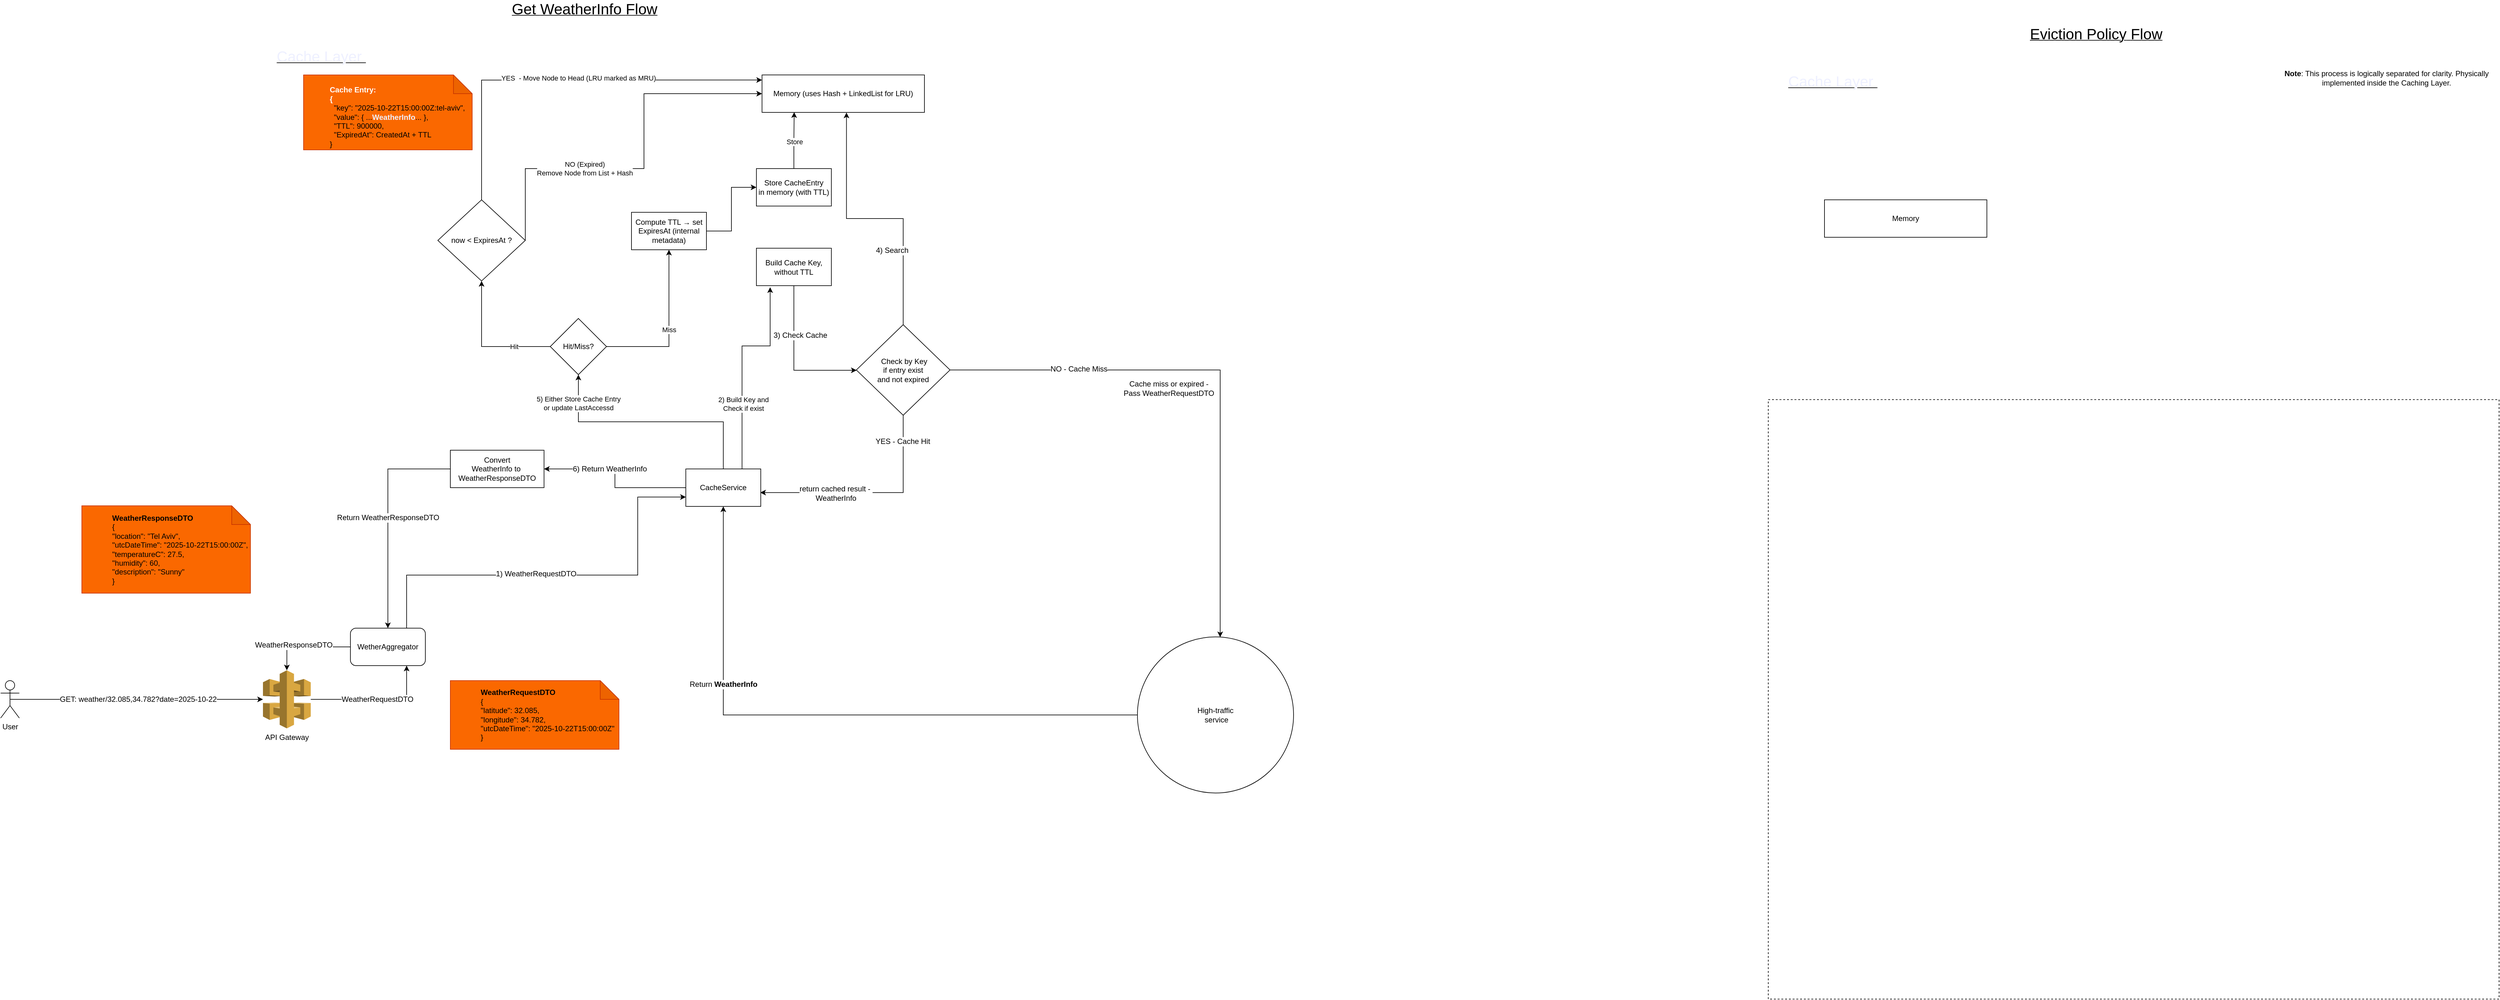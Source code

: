 <mxfile version="28.2.7">
  <diagram name="Page-1" id="XEiT1kLDCRGGdZglAhm5">
    <mxGraphModel dx="2091" dy="2826" grid="1" gridSize="10" guides="1" tooltips="1" connect="1" arrows="1" fold="1" page="1" pageScale="1" pageWidth="850" pageHeight="1100" math="0" shadow="0">
      <root>
        <mxCell id="0" />
        <mxCell id="1" parent="0" />
        <mxCell id="C_mojfmz8NE7oDex5nDW-30" style="edgeStyle=orthogonalEdgeStyle;rounded=0;orthogonalLoop=1;jettySize=auto;html=1;exitX=0.5;exitY=0.5;exitDx=0;exitDy=0;exitPerimeter=0;fontSize=12;" edge="1" parent="1" source="C_mojfmz8NE7oDex5nDW-32" target="C_mojfmz8NE7oDex5nDW-39">
          <mxGeometry relative="1" as="geometry" />
        </mxCell>
        <mxCell id="C_mojfmz8NE7oDex5nDW-31" value="&lt;font&gt;GET: weather/32.085,34.782?date=2025-10-22&lt;/font&gt;" style="edgeLabel;html=1;align=center;verticalAlign=middle;resizable=0;points=[];fontSize=12;" vertex="1" connectable="0" parent="C_mojfmz8NE7oDex5nDW-30">
          <mxGeometry x="-0.35" relative="1" as="geometry">
            <mxPoint x="73" as="offset" />
          </mxGeometry>
        </mxCell>
        <mxCell id="C_mojfmz8NE7oDex5nDW-32" value="User" style="shape=umlActor;verticalLabelPosition=bottom;verticalAlign=top;html=1;outlineConnect=0;fontSize=12;" vertex="1" parent="1">
          <mxGeometry x="-740" y="-620" width="30" height="60" as="geometry" />
        </mxCell>
        <mxCell id="C_mojfmz8NE7oDex5nDW-100" style="edgeStyle=orthogonalEdgeStyle;rounded=0;orthogonalLoop=1;jettySize=auto;html=1;exitX=0;exitY=0.5;exitDx=0;exitDy=0;entryX=0.5;entryY=1;entryDx=0;entryDy=0;fontSize=12;" edge="1" parent="1" source="C_mojfmz8NE7oDex5nDW-33" target="C_mojfmz8NE7oDex5nDW-58">
          <mxGeometry relative="1" as="geometry" />
        </mxCell>
        <mxCell id="C_mojfmz8NE7oDex5nDW-101" value="Return&amp;nbsp;&lt;b&gt;WeatherInfo&lt;/b&gt;" style="edgeLabel;html=1;align=center;verticalAlign=middle;resizable=0;points=[];fontSize=12;" vertex="1" connectable="0" parent="C_mojfmz8NE7oDex5nDW-100">
          <mxGeometry x="0.378" y="1" relative="1" as="geometry">
            <mxPoint x="1" y="-25" as="offset" />
          </mxGeometry>
        </mxCell>
        <mxCell id="C_mojfmz8NE7oDex5nDW-33" value="&lt;font&gt;High-traffic&lt;br&gt;&amp;nbsp;service&lt;/font&gt;" style="ellipse;whiteSpace=wrap;html=1;fontSize=12;" vertex="1" parent="1">
          <mxGeometry x="1080" y="-690" width="250" height="250" as="geometry" />
        </mxCell>
        <mxCell id="C_mojfmz8NE7oDex5nDW-36" value="Memory (uses Hash + LinkedList for LRU)" style="rounded=0;whiteSpace=wrap;html=1;fontSize=12;" vertex="1" parent="1">
          <mxGeometry x="479" y="-1590" width="260" height="60" as="geometry" />
        </mxCell>
        <mxCell id="C_mojfmz8NE7oDex5nDW-37" style="edgeStyle=orthogonalEdgeStyle;rounded=0;orthogonalLoop=1;jettySize=auto;html=1;entryX=0.75;entryY=1;entryDx=0;entryDy=0;fontSize=12;" edge="1" parent="1" source="C_mojfmz8NE7oDex5nDW-39" target="C_mojfmz8NE7oDex5nDW-51">
          <mxGeometry relative="1" as="geometry">
            <mxPoint x="80" y="-590" as="targetPoint" />
          </mxGeometry>
        </mxCell>
        <mxCell id="C_mojfmz8NE7oDex5nDW-38" value="&lt;span&gt;WeatherRequestDTO&lt;/span&gt;" style="edgeLabel;html=1;align=center;verticalAlign=middle;resizable=0;points=[];fontSize=12;" vertex="1" connectable="0" parent="C_mojfmz8NE7oDex5nDW-37">
          <mxGeometry x="-0.46" y="1" relative="1" as="geometry">
            <mxPoint x="50" y="1" as="offset" />
          </mxGeometry>
        </mxCell>
        <mxCell id="C_mojfmz8NE7oDex5nDW-39" value="&lt;span style=&quot;text-wrap-mode: wrap;&quot;&gt;API Gateway&lt;/span&gt;" style="outlineConnect=0;dashed=0;verticalLabelPosition=bottom;verticalAlign=top;align=center;html=1;shape=mxgraph.aws3.api_gateway;fillColor=#D9A741;gradientColor=none;fontSize=12;" vertex="1" parent="1">
          <mxGeometry x="-320" y="-636.5" width="76.5" height="93" as="geometry" />
        </mxCell>
        <mxCell id="C_mojfmz8NE7oDex5nDW-40" value="&lt;blockquote style=&quot;margin: 0 0 0 40px; border: none; padding: 0px;&quot;&gt;&lt;div&gt;&amp;nbsp;&amp;nbsp;&lt;/div&gt;&lt;b style=&quot;text-align: center; text-wrap-mode: nowrap;&quot;&gt;&lt;font style=&quot;color: light-dark(rgb(255, 255, 255), rgb(255, 255, 255));&quot;&gt;Cache Entry:&lt;br&gt;{&lt;br&gt;&lt;/font&gt;&lt;/b&gt;&lt;div&gt;&amp;nbsp; &quot;key&quot;: &quot;2025-10-22T15:00:00Z:tel-aviv&quot;,&lt;/div&gt;&lt;div&gt;&amp;nbsp; &quot;value&quot;: { ...&lt;span style=&quot;text-align: center; text-wrap-mode: nowrap;&quot;&gt;&lt;font style=&quot;color: light-dark(rgb(238, 240, 255), rgb(255, 255, 255));&quot;&gt;&lt;b&gt;WeatherInfo&lt;/b&gt;&lt;/font&gt;&lt;/span&gt;... },&lt;/div&gt;&lt;div&gt;&amp;nbsp; &quot;TTL&quot;: 900000,&lt;br&gt;&amp;nbsp; &quot;ExpiredAt&quot;:&amp;nbsp;CreatedAt + TTL&lt;br&gt;}&amp;nbsp;&lt;/div&gt;&lt;/blockquote&gt;" style="shape=note;whiteSpace=wrap;html=1;backgroundOutline=1;darkOpacity=0.05;fillColor=#fa6800;strokeColor=#C73500;fontColor=#000000;align=left;fontSize=12;" vertex="1" parent="1">
          <mxGeometry x="-255" y="-1590" width="270" height="120" as="geometry" />
        </mxCell>
        <mxCell id="C_mojfmz8NE7oDex5nDW-44" value="&lt;span&gt;&amp;nbsp;Check by Key &lt;br&gt;if entry exist &lt;br&gt;and not expired&lt;/span&gt;" style="rhombus;whiteSpace=wrap;html=1;fontSize=12;" vertex="1" parent="1">
          <mxGeometry x="630" y="-1190" width="150" height="145" as="geometry" />
        </mxCell>
        <mxCell id="C_mojfmz8NE7oDex5nDW-47" value="&lt;blockquote style=&quot;margin: 0 0 0 40px; border: none; padding: 0px;&quot;&gt;&lt;div&gt;&lt;font&gt;&amp;nbsp;&amp;nbsp;&lt;b style=&quot;background-color: transparent; text-wrap-mode: nowrap; text-align: center;&quot;&gt;WeatherRequestDTO&lt;/b&gt;&lt;/font&gt;&lt;/div&gt;&lt;div&gt;&lt;font&gt;&amp;nbsp;&amp;nbsp;&lt;span style=&quot;background-color: transparent;&quot;&gt;{&lt;/span&gt;&lt;br&gt;&lt;/font&gt;&lt;/div&gt;&lt;div&gt;&lt;font&gt;&amp;nbsp; &quot;latitude&quot;: 32.085,&lt;/font&gt;&lt;/div&gt;&lt;div&gt;&lt;font&gt;&amp;nbsp; &quot;longitude&quot;: 34.782,&lt;/font&gt;&lt;/div&gt;&lt;div&gt;&lt;font&gt;&amp;nbsp; &quot;utcDateTime&quot;: &quot;2025-10-22T15:00:00Z&quot;&lt;/font&gt;&lt;/div&gt;&lt;div&gt;&lt;font&gt;&amp;nbsp; }&lt;/font&gt;&lt;/div&gt;&lt;/blockquote&gt;" style="shape=note;whiteSpace=wrap;html=1;backgroundOutline=1;darkOpacity=0.05;fillColor=#fa6800;strokeColor=#C73500;fontColor=#000000;align=left;fontSize=12;" vertex="1" parent="1">
          <mxGeometry x="-20" y="-620" width="270" height="110" as="geometry" />
        </mxCell>
        <mxCell id="C_mojfmz8NE7oDex5nDW-49" style="edgeStyle=orthogonalEdgeStyle;rounded=0;orthogonalLoop=1;jettySize=auto;html=1;exitX=0.75;exitY=0;exitDx=0;exitDy=0;entryX=0;entryY=0.75;entryDx=0;entryDy=0;fontSize=12;" edge="1" parent="1" source="C_mojfmz8NE7oDex5nDW-51" target="C_mojfmz8NE7oDex5nDW-58">
          <mxGeometry relative="1" as="geometry">
            <Array as="points">
              <mxPoint x="-90" y="-789" />
              <mxPoint x="280" y="-789" />
              <mxPoint x="280" y="-914" />
            </Array>
          </mxGeometry>
        </mxCell>
        <mxCell id="C_mojfmz8NE7oDex5nDW-50" value="&lt;span&gt;1) WeatherRequestDTO&lt;/span&gt;" style="edgeLabel;html=1;align=center;verticalAlign=middle;resizable=0;points=[];fontSize=12;" vertex="1" connectable="0" parent="C_mojfmz8NE7oDex5nDW-49">
          <mxGeometry x="-0.113" y="2" relative="1" as="geometry">
            <mxPoint as="offset" />
          </mxGeometry>
        </mxCell>
        <mxCell id="C_mojfmz8NE7oDex5nDW-51" value="WetherAggregator" style="rounded=1;whiteSpace=wrap;html=1;fontSize=12;" vertex="1" parent="1">
          <mxGeometry x="-180" y="-704" width="120" height="60" as="geometry" />
        </mxCell>
        <mxCell id="C_mojfmz8NE7oDex5nDW-52" style="edgeStyle=orthogonalEdgeStyle;rounded=0;orthogonalLoop=1;jettySize=auto;html=1;entryX=0.5;entryY=0;entryDx=0;entryDy=0;entryPerimeter=0;fontSize=12;" edge="1" parent="1" source="C_mojfmz8NE7oDex5nDW-51" target="C_mojfmz8NE7oDex5nDW-39">
          <mxGeometry relative="1" as="geometry" />
        </mxCell>
        <mxCell id="C_mojfmz8NE7oDex5nDW-53" value="&lt;span&gt;WeatherResponseDTO&lt;/span&gt;" style="edgeLabel;html=1;align=center;verticalAlign=middle;resizable=0;points=[];fontSize=12;" vertex="1" connectable="0" parent="C_mojfmz8NE7oDex5nDW-52">
          <mxGeometry x="0.318" y="-3" relative="1" as="geometry">
            <mxPoint as="offset" />
          </mxGeometry>
        </mxCell>
        <mxCell id="C_mojfmz8NE7oDex5nDW-56" style="edgeStyle=orthogonalEdgeStyle;rounded=0;orthogonalLoop=1;jettySize=auto;html=1;exitX=0;exitY=0.5;exitDx=0;exitDy=0;fontSize=12;" edge="1" parent="1" source="C_mojfmz8NE7oDex5nDW-104" target="C_mojfmz8NE7oDex5nDW-51">
          <mxGeometry relative="1" as="geometry" />
        </mxCell>
        <mxCell id="C_mojfmz8NE7oDex5nDW-57" value="Return&amp;nbsp;&lt;span&gt;WeatherResponseDTO&lt;/span&gt;" style="edgeLabel;html=1;align=center;verticalAlign=middle;resizable=0;points=[];fontSize=12;" vertex="1" connectable="0" parent="C_mojfmz8NE7oDex5nDW-56">
          <mxGeometry x="0.002" relative="1" as="geometry">
            <mxPoint as="offset" />
          </mxGeometry>
        </mxCell>
        <mxCell id="C_mojfmz8NE7oDex5nDW-105" style="edgeStyle=orthogonalEdgeStyle;rounded=0;orthogonalLoop=1;jettySize=auto;html=1;exitX=0;exitY=0.5;exitDx=0;exitDy=0;entryX=1;entryY=0.5;entryDx=0;entryDy=0;fontSize=12;" edge="1" parent="1" source="C_mojfmz8NE7oDex5nDW-58" target="C_mojfmz8NE7oDex5nDW-104">
          <mxGeometry relative="1" as="geometry" />
        </mxCell>
        <mxCell id="C_mojfmz8NE7oDex5nDW-106" value="&lt;span&gt;6) Return WeatherInfo&lt;/span&gt;" style="edgeLabel;html=1;align=center;verticalAlign=middle;resizable=0;points=[];fontSize=12;" vertex="1" connectable="0" parent="C_mojfmz8NE7oDex5nDW-105">
          <mxGeometry x="0.395" y="1" relative="1" as="geometry">
            <mxPoint x="27" y="-1" as="offset" />
          </mxGeometry>
        </mxCell>
        <mxCell id="C_mojfmz8NE7oDex5nDW-189" style="edgeStyle=orthogonalEdgeStyle;rounded=0;orthogonalLoop=1;jettySize=auto;html=1;exitX=0.5;exitY=0;exitDx=0;exitDy=0;entryX=0.5;entryY=1;entryDx=0;entryDy=0;" edge="1" parent="1" source="C_mojfmz8NE7oDex5nDW-58" target="C_mojfmz8NE7oDex5nDW-109">
          <mxGeometry relative="1" as="geometry" />
        </mxCell>
        <mxCell id="C_mojfmz8NE7oDex5nDW-190" value="5) Either Store Cache Entry&lt;br&gt;or update LastAccessd" style="edgeLabel;html=1;align=center;verticalAlign=middle;resizable=0;points=[];" vertex="1" connectable="0" parent="C_mojfmz8NE7oDex5nDW-189">
          <mxGeometry x="0.766" relative="1" as="geometry">
            <mxPoint y="1" as="offset" />
          </mxGeometry>
        </mxCell>
        <mxCell id="C_mojfmz8NE7oDex5nDW-58" value="CacheService" style="rounded=0;whiteSpace=wrap;html=1;fontSize=12;" vertex="1" parent="1">
          <mxGeometry x="357" y="-959" width="120" height="60" as="geometry" />
        </mxCell>
        <mxCell id="C_mojfmz8NE7oDex5nDW-78" style="edgeStyle=orthogonalEdgeStyle;rounded=0;orthogonalLoop=1;jettySize=auto;html=1;fontSize=12;exitX=0.5;exitY=1;exitDx=0;exitDy=0;" edge="1" parent="1" source="C_mojfmz8NE7oDex5nDW-61" target="C_mojfmz8NE7oDex5nDW-44">
          <mxGeometry relative="1" as="geometry">
            <Array as="points">
              <mxPoint x="530" y="-1117" />
            </Array>
          </mxGeometry>
        </mxCell>
        <mxCell id="C_mojfmz8NE7oDex5nDW-94" value="3)&amp;nbsp;Check Cache" style="edgeLabel;html=1;align=center;verticalAlign=middle;resizable=0;points=[];fontSize=12;" vertex="1" connectable="0" parent="C_mojfmz8NE7oDex5nDW-78">
          <mxGeometry x="-0.2" y="3" relative="1" as="geometry">
            <mxPoint x="7" y="-15" as="offset" />
          </mxGeometry>
        </mxCell>
        <mxCell id="C_mojfmz8NE7oDex5nDW-61" value="Build Cache Key, without TTL" style="rounded=0;whiteSpace=wrap;html=1;fontSize=12;" vertex="1" parent="1">
          <mxGeometry x="470" y="-1312.5" width="120" height="60" as="geometry" />
        </mxCell>
        <mxCell id="C_mojfmz8NE7oDex5nDW-67" value="&lt;blockquote style=&quot;margin: 0 0 0 40px; border: none; padding: 0px;&quot;&gt;&lt;div&gt;&lt;font&gt;&amp;nbsp;&amp;nbsp;&lt;/font&gt;&lt;b style=&quot;background-color: transparent; text-wrap-mode: nowrap; text-align: center; color: light-dark(rgb(0, 0, 0), rgb(237, 237, 237));&quot;&gt;WeatherResponseDTO&lt;/b&gt;&lt;/div&gt;&lt;div&gt;&lt;font&gt;&amp;nbsp;&amp;nbsp;&lt;span style=&quot;background-color: transparent;&quot;&gt;{&lt;/span&gt;&lt;br&gt;&lt;/font&gt;&lt;/div&gt;&lt;div&gt;&lt;font&gt;&amp;nbsp;&lt;/font&gt;&lt;span style=&quot;background-color: transparent;&quot;&gt;&amp;nbsp;&quot;location&quot;: &quot;Tel Aviv&quot;,&lt;/span&gt;&lt;/div&gt;&lt;div&gt;&amp;nbsp; &quot;utcDateTime&quot;: &quot;2025-10-22T15:00:00Z&quot;,&lt;/div&gt;&lt;div&gt;&amp;nbsp; &quot;temperatureC&quot;: 27.5,&lt;/div&gt;&lt;div&gt;&amp;nbsp; &quot;humidity&quot;: 60,&lt;/div&gt;&lt;div&gt;&amp;nbsp; &quot;description&quot;: &quot;Sunny&quot;&lt;/div&gt;&lt;div&gt;&lt;font&gt;&amp;nbsp; }&lt;/font&gt;&lt;/div&gt;&lt;/blockquote&gt;" style="shape=note;whiteSpace=wrap;html=1;backgroundOutline=1;darkOpacity=0.05;fillColor=#fa6800;strokeColor=#C73500;fontColor=#000000;align=left;fontSize=12;" vertex="1" parent="1">
          <mxGeometry x="-610" y="-900" width="270" height="140" as="geometry" />
        </mxCell>
        <mxCell id="C_mojfmz8NE7oDex5nDW-75" style="edgeStyle=orthogonalEdgeStyle;rounded=0;orthogonalLoop=1;jettySize=auto;html=1;entryX=0.52;entryY=1.004;entryDx=0;entryDy=0;entryPerimeter=0;fontSize=12;" edge="1" parent="1" source="C_mojfmz8NE7oDex5nDW-44" target="C_mojfmz8NE7oDex5nDW-36">
          <mxGeometry relative="1" as="geometry" />
        </mxCell>
        <mxCell id="C_mojfmz8NE7oDex5nDW-95" value="4) Search" style="edgeLabel;html=1;align=center;verticalAlign=middle;resizable=0;points=[];fontSize=12;" vertex="1" connectable="0" parent="C_mojfmz8NE7oDex5nDW-75">
          <mxGeometry x="0.064" relative="1" as="geometry">
            <mxPoint x="41" y="51" as="offset" />
          </mxGeometry>
        </mxCell>
        <mxCell id="C_mojfmz8NE7oDex5nDW-80" style="edgeStyle=orthogonalEdgeStyle;rounded=0;orthogonalLoop=1;jettySize=auto;html=1;exitX=0.5;exitY=1;exitDx=0;exitDy=0;entryX=0.993;entryY=0.631;entryDx=0;entryDy=0;entryPerimeter=0;fontSize=12;" edge="1" parent="1" source="C_mojfmz8NE7oDex5nDW-44" target="C_mojfmz8NE7oDex5nDW-58">
          <mxGeometry relative="1" as="geometry">
            <mxPoint x="675" y="-1006.5" as="sourcePoint" />
          </mxGeometry>
        </mxCell>
        <mxCell id="C_mojfmz8NE7oDex5nDW-81" value="return cached result -&amp;nbsp;&lt;br&gt;&lt;span&gt;WeatherInfo&lt;/span&gt;" style="edgeLabel;html=1;align=center;verticalAlign=middle;resizable=0;points=[];fontSize=12;" vertex="1" connectable="0" parent="C_mojfmz8NE7oDex5nDW-80">
          <mxGeometry x="0.573" y="1" relative="1" as="geometry">
            <mxPoint x="45" as="offset" />
          </mxGeometry>
        </mxCell>
        <mxCell id="C_mojfmz8NE7oDex5nDW-84" value="YES - Cache Hit" style="edgeLabel;html=1;align=center;verticalAlign=middle;resizable=0;points=[];fontSize=12;" vertex="1" connectable="0" parent="C_mojfmz8NE7oDex5nDW-80">
          <mxGeometry x="-0.763" y="-1" relative="1" as="geometry">
            <mxPoint as="offset" />
          </mxGeometry>
        </mxCell>
        <mxCell id="C_mojfmz8NE7oDex5nDW-96" style="edgeStyle=orthogonalEdgeStyle;rounded=0;orthogonalLoop=1;jettySize=auto;html=1;exitX=1;exitY=0.5;exitDx=0;exitDy=0;entryX=0.53;entryY=0.002;entryDx=0;entryDy=0;entryPerimeter=0;fontSize=12;" edge="1" parent="1" source="C_mojfmz8NE7oDex5nDW-44" target="C_mojfmz8NE7oDex5nDW-33">
          <mxGeometry relative="1" as="geometry" />
        </mxCell>
        <mxCell id="C_mojfmz8NE7oDex5nDW-98" value="NO - Cache Miss" style="edgeLabel;html=1;align=center;verticalAlign=middle;resizable=0;points=[];fontSize=12;" vertex="1" connectable="0" parent="C_mojfmz8NE7oDex5nDW-96">
          <mxGeometry x="-0.522" y="2" relative="1" as="geometry">
            <mxPoint as="offset" />
          </mxGeometry>
        </mxCell>
        <mxCell id="C_mojfmz8NE7oDex5nDW-99" value="Cache miss or expired -&lt;br&gt;Pass&amp;nbsp;&lt;span&gt;WeatherRequestDTO&lt;/span&gt;" style="edgeLabel;html=1;align=center;verticalAlign=middle;resizable=0;points=[];fontSize=12;" vertex="1" connectable="0" parent="C_mojfmz8NE7oDex5nDW-96">
          <mxGeometry x="-0.232" y="-2" relative="1" as="geometry">
            <mxPoint x="19" y="27" as="offset" />
          </mxGeometry>
        </mxCell>
        <mxCell id="C_mojfmz8NE7oDex5nDW-104" value="Convert&lt;br&gt;WeatherInfo to&amp;nbsp;&lt;br&gt;&lt;span style=&quot;text-wrap-mode: nowrap;&quot;&gt;WeatherResponseDTO&lt;/span&gt;" style="rounded=0;whiteSpace=wrap;html=1;fontSize=12;" vertex="1" parent="1">
          <mxGeometry x="-20" y="-989" width="150" height="60" as="geometry" />
        </mxCell>
        <mxCell id="C_mojfmz8NE7oDex5nDW-113" value="Hit" style="edgeStyle=orthogonalEdgeStyle;rounded=0;orthogonalLoop=1;jettySize=auto;html=1;exitX=0;exitY=0.5;exitDx=0;exitDy=0;entryX=0.5;entryY=1;entryDx=0;entryDy=0;" edge="1" parent="1" source="C_mojfmz8NE7oDex5nDW-109" target="C_mojfmz8NE7oDex5nDW-194">
          <mxGeometry x="-0.455" relative="1" as="geometry">
            <mxPoint x="280" y="-1560" as="targetPoint" />
            <Array as="points">
              <mxPoint x="30" y="-1155" />
            </Array>
            <mxPoint as="offset" />
          </mxGeometry>
        </mxCell>
        <mxCell id="C_mojfmz8NE7oDex5nDW-120" value="Miss" style="edgeStyle=orthogonalEdgeStyle;rounded=0;orthogonalLoop=1;jettySize=auto;html=1;exitX=1;exitY=0.5;exitDx=0;exitDy=0;" edge="1" parent="1" source="C_mojfmz8NE7oDex5nDW-109" target="C_mojfmz8NE7oDex5nDW-191">
          <mxGeometry relative="1" as="geometry" />
        </mxCell>
        <mxCell id="C_mojfmz8NE7oDex5nDW-109" value="Hit/Miss?" style="rhombus;whiteSpace=wrap;html=1;fontSize=12;" vertex="1" parent="1">
          <mxGeometry x="140" y="-1200" width="90" height="90" as="geometry" />
        </mxCell>
        <mxCell id="C_mojfmz8NE7oDex5nDW-116" value="&lt;span&gt;&lt;span style=&quot;text-wrap-mode: nowrap;&quot;&gt;Store&lt;/span&gt;&lt;span style=&quot;text-wrap-mode: nowrap;&quot;&gt;&amp;nbsp;&lt;/span&gt;&lt;/span&gt;&lt;span style=&quot;text-wrap-mode: nowrap;&quot;&gt;CacheEntry&lt;br&gt;&lt;/span&gt;&lt;span style=&quot;text-wrap-mode: nowrap;&quot;&gt;in memory (with TTL)&lt;/span&gt;" style="rounded=0;whiteSpace=wrap;html=1;fontSize=12;" vertex="1" parent="1">
          <mxGeometry x="470" y="-1440" width="120" height="60" as="geometry" />
        </mxCell>
        <mxCell id="C_mojfmz8NE7oDex5nDW-117" style="edgeStyle=orthogonalEdgeStyle;rounded=0;orthogonalLoop=1;jettySize=auto;html=1;exitX=0.5;exitY=0;exitDx=0;exitDy=0;entryX=0.198;entryY=0.995;entryDx=0;entryDy=0;entryPerimeter=0;" edge="1" parent="1" source="C_mojfmz8NE7oDex5nDW-116" target="C_mojfmz8NE7oDex5nDW-36">
          <mxGeometry relative="1" as="geometry" />
        </mxCell>
        <mxCell id="C_mojfmz8NE7oDex5nDW-124" value="Store" style="edgeLabel;html=1;align=center;verticalAlign=middle;resizable=0;points=[];" vertex="1" connectable="0" parent="C_mojfmz8NE7oDex5nDW-117">
          <mxGeometry x="-0.053" y="-1" relative="1" as="geometry">
            <mxPoint as="offset" />
          </mxGeometry>
        </mxCell>
        <mxCell id="C_mojfmz8NE7oDex5nDW-118" style="edgeStyle=orthogonalEdgeStyle;rounded=0;orthogonalLoop=1;jettySize=auto;html=1;exitX=0.75;exitY=0;exitDx=0;exitDy=0;" edge="1" parent="1" source="C_mojfmz8NE7oDex5nDW-58">
          <mxGeometry relative="1" as="geometry">
            <mxPoint x="480" y="-1060" as="sourcePoint" />
            <mxPoint x="492" y="-1250" as="targetPoint" />
            <Array as="points">
              <mxPoint x="447" y="-1156" />
              <mxPoint x="492" y="-1156" />
            </Array>
          </mxGeometry>
        </mxCell>
        <mxCell id="C_mojfmz8NE7oDex5nDW-125" value="2) Build Key and&lt;br&gt;Check if exist" style="edgeLabel;html=1;align=center;verticalAlign=middle;resizable=0;points=[];" vertex="1" connectable="0" parent="C_mojfmz8NE7oDex5nDW-118">
          <mxGeometry x="-0.325" y="-2" relative="1" as="geometry">
            <mxPoint y="9" as="offset" />
          </mxGeometry>
        </mxCell>
        <mxCell id="C_mojfmz8NE7oDex5nDW-126" value="&lt;u&gt;&lt;font style=&quot;font-size: 24px;&quot;&gt;Get&amp;nbsp;&lt;span style=&quot;text-wrap-mode: nowrap;&quot;&gt;WeatherInfo &lt;/span&gt;&lt;span style=&quot;text-wrap-mode: nowrap;&quot;&gt;Flow&lt;/span&gt;&lt;/font&gt;&lt;/u&gt;" style="text;html=1;whiteSpace=wrap;strokeColor=none;fillColor=none;align=center;verticalAlign=middle;rounded=0;" vertex="1" parent="1">
          <mxGeometry y="-1710" width="390" height="30" as="geometry" />
        </mxCell>
        <mxCell id="C_mojfmz8NE7oDex5nDW-131" value="&lt;u style=&quot;forced-color-adjust: none; font-family: Helvetica; font-size: 12px; font-style: normal; font-variant-ligatures: normal; font-variant-caps: normal; font-weight: 400; letter-spacing: normal; orphans: 2; text-align: center; text-indent: 0px; text-transform: none; widows: 2; word-spacing: 0px; -webkit-text-stroke-width: 0px; white-space: normal; box-shadow: none !important;&quot;&gt;&lt;font style=&quot;forced-color-adjust: none; font-size: 24px; box-shadow: none !important; color: light-dark(rgb(238, 240, 255), rgb(255, 255, 255));&quot;&gt;Cache Layer&amp;nbsp;&lt;/font&gt;&lt;/u&gt;" style="text;whiteSpace=wrap;html=1;" vertex="1" parent="1">
          <mxGeometry x="-300" y="-1640" width="150" height="40" as="geometry" />
        </mxCell>
        <mxCell id="C_mojfmz8NE7oDex5nDW-132" value="" style="rounded=0;whiteSpace=wrap;html=1;dashed=1;" vertex="1" parent="1">
          <mxGeometry x="2090" y="-1070" width="1170" height="960" as="geometry" />
        </mxCell>
        <mxCell id="C_mojfmz8NE7oDex5nDW-139" value="Memory" style="rounded=0;whiteSpace=wrap;html=1;fontSize=12;" vertex="1" parent="1">
          <mxGeometry x="2180" y="-1390" width="260" height="60" as="geometry" />
        </mxCell>
        <mxCell id="C_mojfmz8NE7oDex5nDW-183" value="&lt;u&gt;&lt;font style=&quot;font-size: 24px;&quot;&gt;Eviction Policy&lt;span style=&quot;text-wrap-mode: nowrap;&quot;&gt;&amp;nbsp;&lt;/span&gt;&lt;span style=&quot;text-wrap-mode: nowrap;&quot;&gt;Flow&lt;/span&gt;&lt;/font&gt;&lt;/u&gt;" style="text;html=1;whiteSpace=wrap;strokeColor=none;fillColor=none;align=center;verticalAlign=middle;rounded=0;" vertex="1" parent="1">
          <mxGeometry x="2420" y="-1670" width="390" height="30" as="geometry" />
        </mxCell>
        <mxCell id="C_mojfmz8NE7oDex5nDW-184" value="&lt;u style=&quot;forced-color-adjust: none; font-family: Helvetica; font-size: 12px; font-style: normal; font-variant-ligatures: normal; font-variant-caps: normal; font-weight: 400; letter-spacing: normal; orphans: 2; text-align: center; text-indent: 0px; text-transform: none; widows: 2; word-spacing: 0px; -webkit-text-stroke-width: 0px; white-space: normal; box-shadow: none !important;&quot;&gt;&lt;font style=&quot;forced-color-adjust: none; font-size: 24px; box-shadow: none !important; color: light-dark(rgb(238, 240, 255), rgb(255, 255, 255));&quot;&gt;Cache Layer&amp;nbsp;&lt;/font&gt;&lt;/u&gt;" style="text;whiteSpace=wrap;html=1;" vertex="1" parent="1">
          <mxGeometry x="2120" y="-1600" width="150" height="40" as="geometry" />
        </mxCell>
        <mxCell id="C_mojfmz8NE7oDex5nDW-188" value="&lt;b&gt;Note&lt;/b&gt;: This process is logically separated for clarity. Physically implemented inside the Caching Layer." style="text;html=1;whiteSpace=wrap;strokeColor=none;fillColor=none;align=center;verticalAlign=middle;rounded=0;" vertex="1" parent="1">
          <mxGeometry x="2900" y="-1600" width="360" height="30" as="geometry" />
        </mxCell>
        <mxCell id="C_mojfmz8NE7oDex5nDW-192" style="edgeStyle=orthogonalEdgeStyle;rounded=0;orthogonalLoop=1;jettySize=auto;html=1;entryX=0;entryY=0.5;entryDx=0;entryDy=0;" edge="1" parent="1" source="C_mojfmz8NE7oDex5nDW-191" target="C_mojfmz8NE7oDex5nDW-116">
          <mxGeometry relative="1" as="geometry" />
        </mxCell>
        <mxCell id="C_mojfmz8NE7oDex5nDW-191" value="Compute TTL → set ExpiresAt (internal metadata)" style="rounded=0;whiteSpace=wrap;html=1;" vertex="1" parent="1">
          <mxGeometry x="270" y="-1370" width="120" height="60" as="geometry" />
        </mxCell>
        <mxCell id="C_mojfmz8NE7oDex5nDW-195" style="edgeStyle=orthogonalEdgeStyle;rounded=0;orthogonalLoop=1;jettySize=auto;html=1;exitX=1;exitY=0.5;exitDx=0;exitDy=0;entryX=0;entryY=0.5;entryDx=0;entryDy=0;" edge="1" parent="1" source="C_mojfmz8NE7oDex5nDW-194" target="C_mojfmz8NE7oDex5nDW-36">
          <mxGeometry relative="1" as="geometry">
            <Array as="points">
              <mxPoint x="100" y="-1440" />
              <mxPoint x="290" y="-1440" />
              <mxPoint x="290" y="-1560" />
            </Array>
          </mxGeometry>
        </mxCell>
        <mxCell id="C_mojfmz8NE7oDex5nDW-196" value="NO (Expired)&lt;br&gt;Remove Node from List + Hash" style="edgeLabel;html=1;align=center;verticalAlign=middle;resizable=0;points=[];" vertex="1" connectable="0" parent="C_mojfmz8NE7oDex5nDW-195">
          <mxGeometry x="-0.235" y="1" relative="1" as="geometry">
            <mxPoint x="-25" y="1" as="offset" />
          </mxGeometry>
        </mxCell>
        <mxCell id="C_mojfmz8NE7oDex5nDW-194" value="now &amp;lt; ExpiresAt ?" style="rhombus;whiteSpace=wrap;html=1;" vertex="1" parent="1">
          <mxGeometry x="-40" y="-1390" width="140" height="130" as="geometry" />
        </mxCell>
        <mxCell id="C_mojfmz8NE7oDex5nDW-199" style="edgeStyle=orthogonalEdgeStyle;rounded=0;orthogonalLoop=1;jettySize=auto;html=1;exitX=0.5;exitY=0;exitDx=0;exitDy=0;entryX=0;entryY=0.136;entryDx=0;entryDy=0;entryPerimeter=0;" edge="1" parent="1" source="C_mojfmz8NE7oDex5nDW-194" target="C_mojfmz8NE7oDex5nDW-36">
          <mxGeometry relative="1" as="geometry" />
        </mxCell>
        <mxCell id="C_mojfmz8NE7oDex5nDW-200" value="YES&amp;nbsp; -&amp;nbsp;Move Node to Head (LRU marked as MRU)" style="edgeLabel;html=1;align=center;verticalAlign=middle;resizable=0;points=[];" vertex="1" connectable="0" parent="C_mojfmz8NE7oDex5nDW-199">
          <mxGeometry x="-0.074" relative="1" as="geometry">
            <mxPoint x="50" y="-3" as="offset" />
          </mxGeometry>
        </mxCell>
      </root>
    </mxGraphModel>
  </diagram>
</mxfile>
